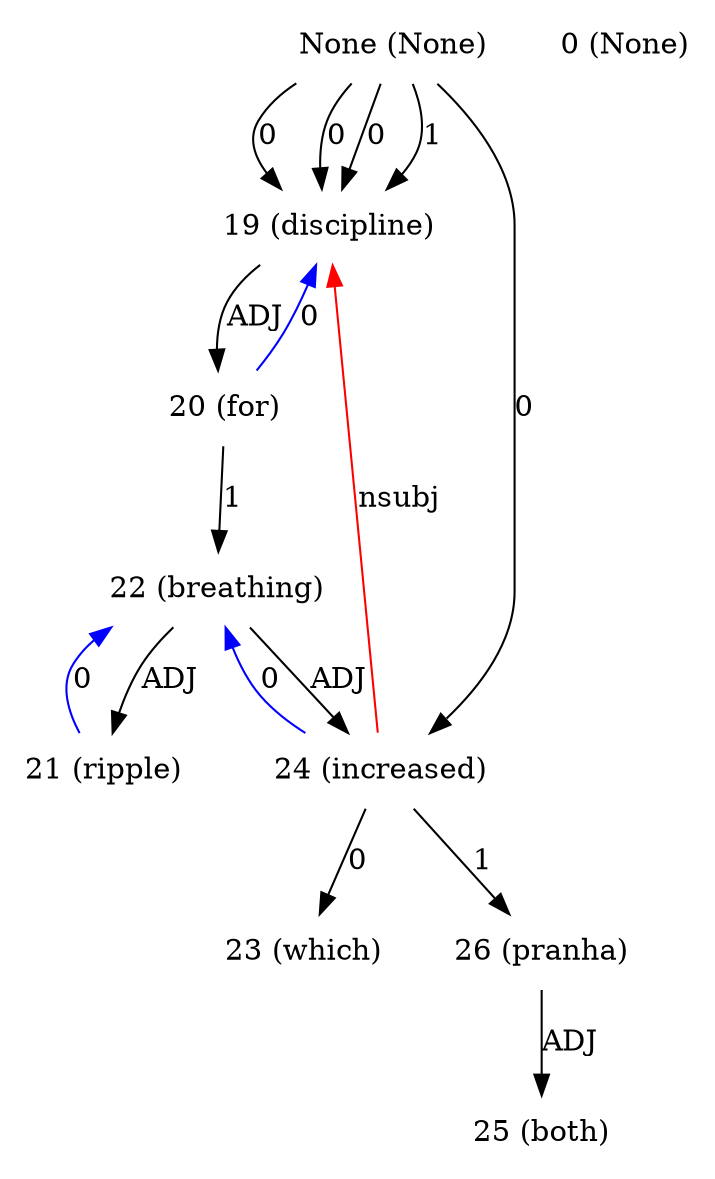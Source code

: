 digraph G{
edge [dir=forward]
node [shape=plaintext]

None [label="None (None)"]
None -> 19 [label="1"]
None [label="None (None)"]
None -> 19 [label="0"]
None [label="None (None)"]
None -> 19 [label="0"]
None [label="None (None)"]
None -> 19 [label="0"]
None [label="None (None)"]
None -> 24 [label="0"]
0 [label="0 (None)"]
19 [label="19 (discipline)"]
19 -> 20 [label="ADJ"]
24 -> 19 [label="nsubj", color="red"]
20 [label="20 (for)"]
20 -> 22 [label="1"]
20 -> 19 [label="0", color="blue"]
21 [label="21 (ripple)"]
21 -> 22 [label="0", color="blue"]
22 [label="22 (breathing)"]
22 -> 21 [label="ADJ"]
22 -> 24 [label="ADJ"]
23 [label="23 (which)"]
24 [label="24 (increased)"]
24 -> 26 [label="1"]
24 -> 23 [label="0"]
24 -> 22 [label="0", color="blue"]
25 [label="25 (both)"]
26 [label="26 (pranha)"]
26 -> 25 [label="ADJ"]
}
